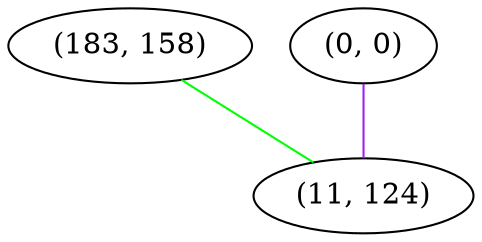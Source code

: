 graph "" {
"(183, 158)";
"(0, 0)";
"(11, 124)";
"(183, 158)" -- "(11, 124)"  [color=green, key=0, weight=2];
"(0, 0)" -- "(11, 124)"  [color=purple, key=0, weight=4];
}
